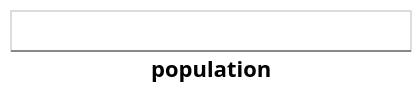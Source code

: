 {
  "$schema": "https://vega.github.io/schema/vega-lite/v2.6.0.json",
  "data": {
    "values": [
      {
        "year": 1850,
        "age": 0,
        "sex": 1,
        "people": 1483789
      },
      {
        "year": 1850,
        "age": 0,
        "sex": 2,
        "people": 1450376
      },
      {
        "year": 1850,
        "age": 5,
        "sex": 1,
        "people": 1411067
      }
    ]
  },
  "transform": [
    {
      "filter": "datum.year == 2000"
    }
  ],
  "mark": "bar",
  "encoding": {
    "x": {
      "aggregate": "sum",
      "field": "people",
      "type": "quantitative",
      "axis": {
        "title": "population"
      }
    }
  }
}
